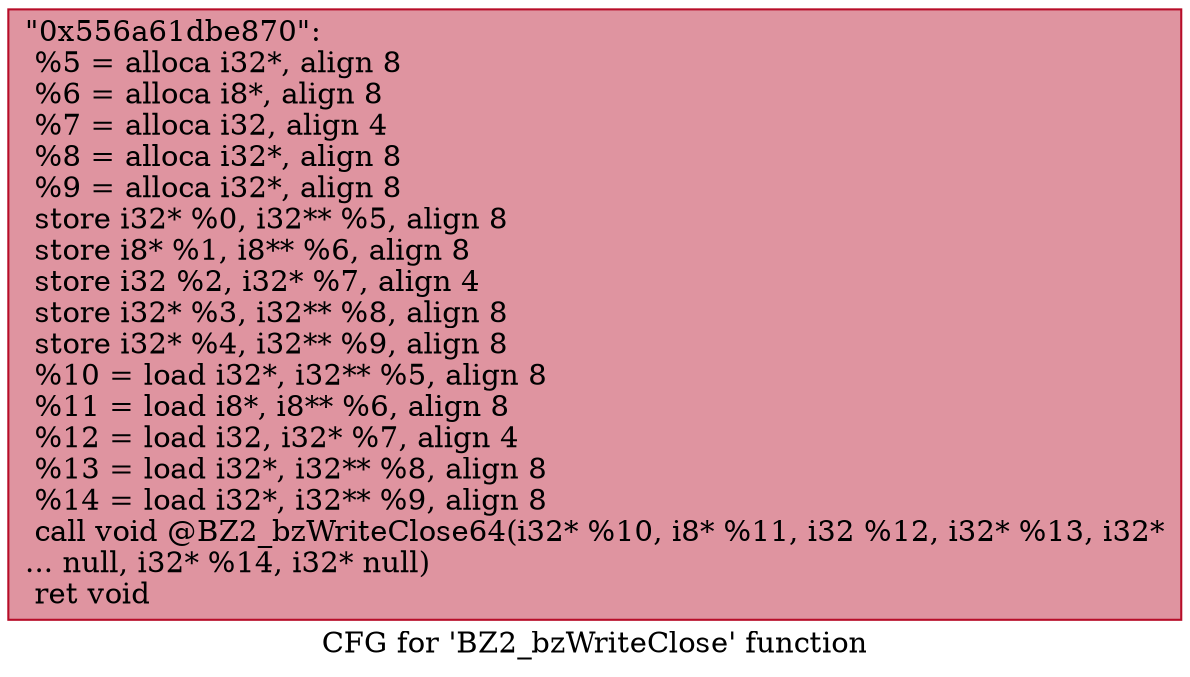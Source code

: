 digraph "CFG for 'BZ2_bzWriteClose' function" {
	label="CFG for 'BZ2_bzWriteClose' function";

	Node0x556a61dbe870 [shape=record,color="#b70d28ff", style=filled, fillcolor="#b70d2870",label="{\"0x556a61dbe870\":\l  %5 = alloca i32*, align 8\l  %6 = alloca i8*, align 8\l  %7 = alloca i32, align 4\l  %8 = alloca i32*, align 8\l  %9 = alloca i32*, align 8\l  store i32* %0, i32** %5, align 8\l  store i8* %1, i8** %6, align 8\l  store i32 %2, i32* %7, align 4\l  store i32* %3, i32** %8, align 8\l  store i32* %4, i32** %9, align 8\l  %10 = load i32*, i32** %5, align 8\l  %11 = load i8*, i8** %6, align 8\l  %12 = load i32, i32* %7, align 4\l  %13 = load i32*, i32** %8, align 8\l  %14 = load i32*, i32** %9, align 8\l  call void @BZ2_bzWriteClose64(i32* %10, i8* %11, i32 %12, i32* %13, i32*\l... null, i32* %14, i32* null)\l  ret void\l}"];
}
